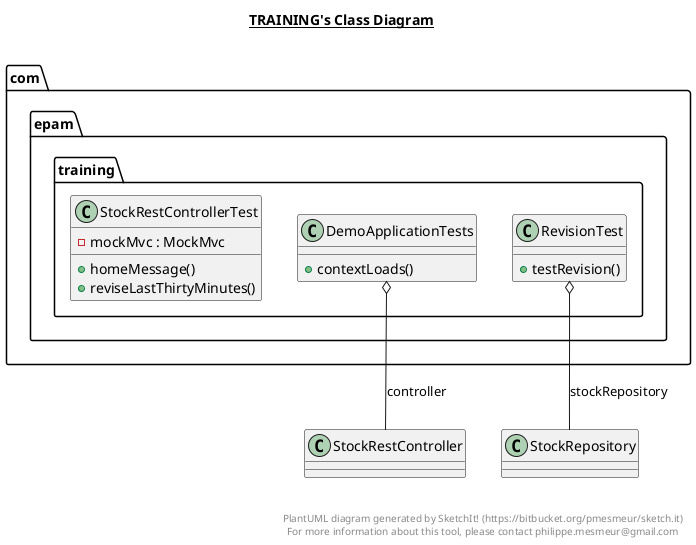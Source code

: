 @startuml

title __TRAINING's Class Diagram__\n

  package com.epam.training {
    class DemoApplicationTests {
        + contextLoads()
    }
  }
  

  package com.epam.training {
    class RevisionTest {
        + testRevision()
    }
  }
  

  package com.epam.training {
    class StockRestControllerTest {
        - mockMvc : MockMvc
        + homeMessage()
        + reviseLastThirtyMinutes()
    }
  }
  

  DemoApplicationTests o-- StockRestController : controller
  RevisionTest o-- StockRepository : stockRepository


right footer


PlantUML diagram generated by SketchIt! (https://bitbucket.org/pmesmeur/sketch.it)
For more information about this tool, please contact philippe.mesmeur@gmail.com
endfooter

@enduml
